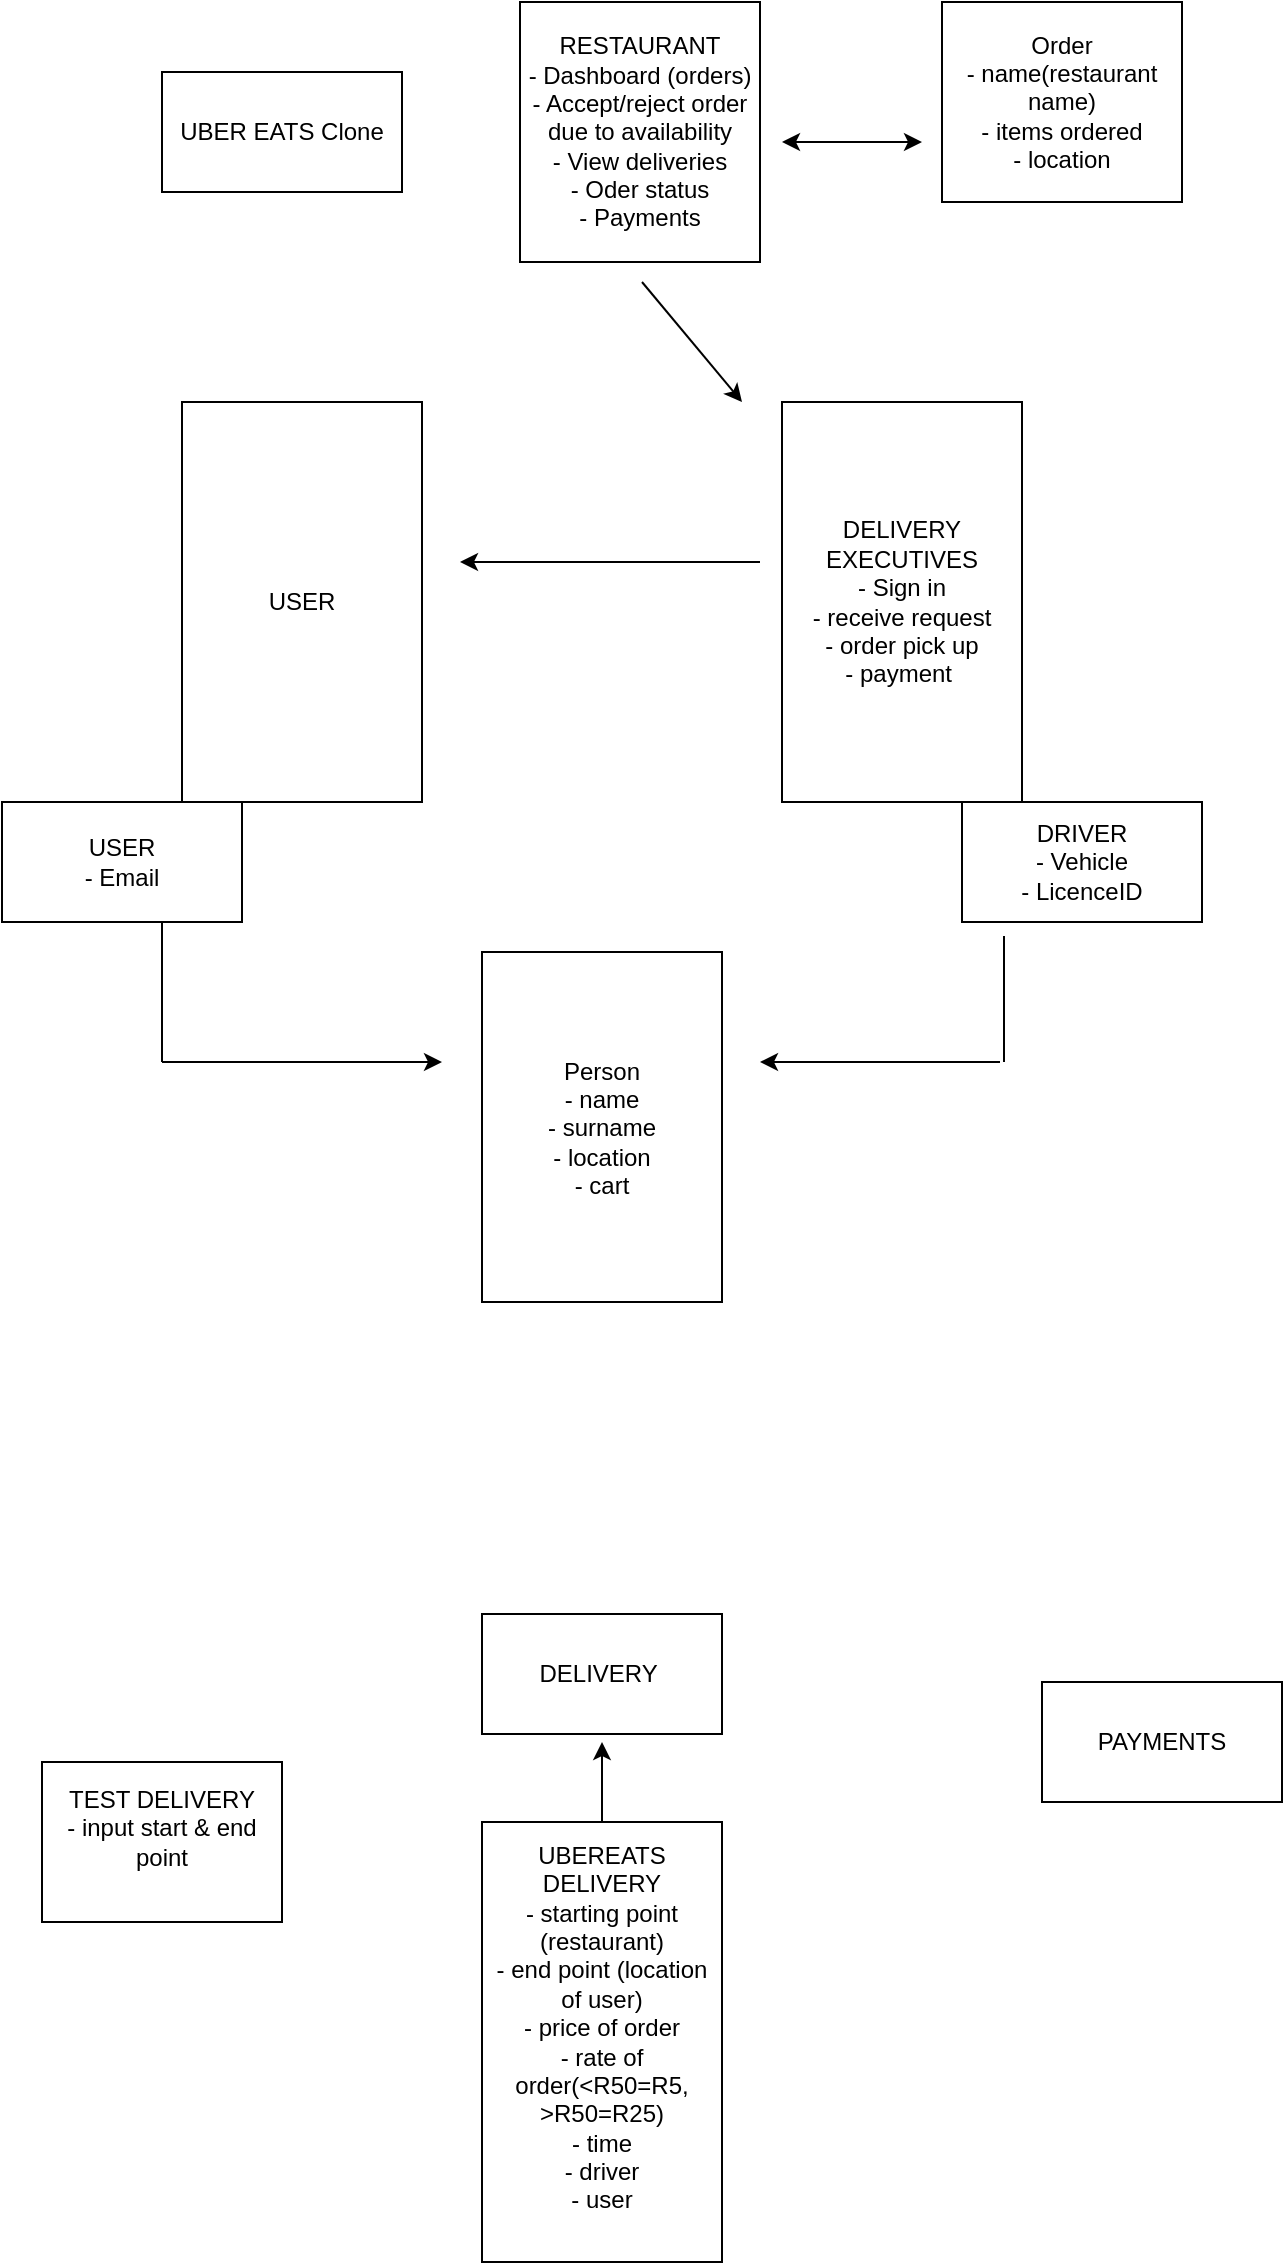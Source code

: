 <mxfile version="13.6.2" type="device" pages="2"><diagram id="C5RBs43oDa-KdzZeNtuy" name="Page-1"><mxGraphModel dx="1695" dy="450" grid="1" gridSize="10" guides="1" tooltips="1" connect="1" arrows="1" fold="1" page="1" pageScale="1" pageWidth="827" pageHeight="1169" math="0" shadow="0"><root><mxCell id="WIyWlLk6GJQsqaUBKTNV-0"/><mxCell id="WIyWlLk6GJQsqaUBKTNV-1" parent="WIyWlLk6GJQsqaUBKTNV-0"/><mxCell id="ZIEQpLOfYZyHZlHQG3eW-0" value="UBER EATS Clone" style="rounded=0;whiteSpace=wrap;html=1;" parent="WIyWlLk6GJQsqaUBKTNV-1" vertex="1"><mxGeometry x="70" y="115" width="120" height="60" as="geometry"/></mxCell><mxCell id="ZIEQpLOfYZyHZlHQG3eW-2" value="RESTAURANT&lt;br&gt;- Dashboard (orders)&lt;br&gt;- Accept/reject order due to availability&lt;br&gt;- View deliveries&lt;br&gt;- Oder status&lt;br&gt;- Payments&lt;br&gt;" style="rounded=0;whiteSpace=wrap;html=1;" parent="WIyWlLk6GJQsqaUBKTNV-1" vertex="1"><mxGeometry x="249" y="80" width="120" height="130" as="geometry"/></mxCell><mxCell id="ZIEQpLOfYZyHZlHQG3eW-3" value="USER" style="rounded=0;whiteSpace=wrap;html=1;" parent="WIyWlLk6GJQsqaUBKTNV-1" vertex="1"><mxGeometry x="80" y="280" width="120" height="200" as="geometry"/></mxCell><mxCell id="ZIEQpLOfYZyHZlHQG3eW-4" value="DELIVERY EXECUTIVES&lt;br&gt;- Sign in&lt;br&gt;- receive request&lt;br&gt;- order pick up&lt;br&gt;- payment&amp;nbsp;" style="rounded=0;whiteSpace=wrap;html=1;align=center;" parent="WIyWlLk6GJQsqaUBKTNV-1" vertex="1"><mxGeometry x="380" y="280" width="120" height="200" as="geometry"/></mxCell><mxCell id="ZIEQpLOfYZyHZlHQG3eW-5" value="" style="endArrow=classic;html=1;" parent="WIyWlLk6GJQsqaUBKTNV-1" edge="1"><mxGeometry width="50" height="50" relative="1" as="geometry"><mxPoint x="310" y="220" as="sourcePoint"/><mxPoint x="360" y="280" as="targetPoint"/></mxGeometry></mxCell><mxCell id="ZIEQpLOfYZyHZlHQG3eW-7" value="" style="endArrow=classic;html=1;" parent="WIyWlLk6GJQsqaUBKTNV-1" edge="1"><mxGeometry width="50" height="50" relative="1" as="geometry"><mxPoint x="369" y="360" as="sourcePoint"/><mxPoint x="219" y="360" as="targetPoint"/></mxGeometry></mxCell><mxCell id="ZgQegAeUvM4T2FBOD14e-0" value="DRIVER&lt;br&gt;- Vehicle&lt;br&gt;- LicenceID" style="rounded=0;whiteSpace=wrap;html=1;" parent="WIyWlLk6GJQsqaUBKTNV-1" vertex="1"><mxGeometry x="470" y="480" width="120" height="60" as="geometry"/></mxCell><mxCell id="ZgQegAeUvM4T2FBOD14e-1" value="" style="endArrow=none;html=1;" parent="WIyWlLk6GJQsqaUBKTNV-1" edge="1"><mxGeometry width="50" height="50" relative="1" as="geometry"><mxPoint x="70" y="600" as="sourcePoint"/><mxPoint x="70" y="610" as="targetPoint"/><Array as="points"><mxPoint x="70" y="535"/></Array></mxGeometry></mxCell><mxCell id="ZgQegAeUvM4T2FBOD14e-2" value="" style="endArrow=none;html=1;entryX=0.175;entryY=1.117;entryDx=0;entryDy=0;entryPerimeter=0;" parent="WIyWlLk6GJQsqaUBKTNV-1" target="ZgQegAeUvM4T2FBOD14e-0" edge="1"><mxGeometry width="50" height="50" relative="1" as="geometry"><mxPoint x="491" y="610" as="sourcePoint"/><mxPoint x="560" y="630" as="targetPoint"/></mxGeometry></mxCell><mxCell id="ZgQegAeUvM4T2FBOD14e-4" value="" style="endArrow=classic;html=1;" parent="WIyWlLk6GJQsqaUBKTNV-1" edge="1"><mxGeometry width="50" height="50" relative="1" as="geometry"><mxPoint x="489" y="610" as="sourcePoint"/><mxPoint x="369" y="610" as="targetPoint"/></mxGeometry></mxCell><mxCell id="ZgQegAeUvM4T2FBOD14e-5" value="USER&lt;br&gt;- Email" style="rounded=0;whiteSpace=wrap;html=1;" parent="WIyWlLk6GJQsqaUBKTNV-1" vertex="1"><mxGeometry x="-10" y="480" width="120" height="60" as="geometry"/></mxCell><mxCell id="ZgQegAeUvM4T2FBOD14e-6" value="" style="endArrow=classic;html=1;" parent="WIyWlLk6GJQsqaUBKTNV-1" edge="1"><mxGeometry width="50" height="50" relative="1" as="geometry"><mxPoint x="70" y="610" as="sourcePoint"/><mxPoint x="210" y="610" as="targetPoint"/></mxGeometry></mxCell><mxCell id="ZgQegAeUvM4T2FBOD14e-7" value="DELIVERY&amp;nbsp;" style="rounded=0;whiteSpace=wrap;html=1;" parent="WIyWlLk6GJQsqaUBKTNV-1" vertex="1"><mxGeometry x="230" y="886" width="120" height="60" as="geometry"/></mxCell><mxCell id="nN2RxJ2Pre60j7p1yIGP-0" style="edgeStyle=orthogonalEdgeStyle;rounded=0;orthogonalLoop=1;jettySize=auto;html=1;exitX=0.5;exitY=0;exitDx=0;exitDy=0;" parent="WIyWlLk6GJQsqaUBKTNV-1" source="ZgQegAeUvM4T2FBOD14e-8" edge="1"><mxGeometry relative="1" as="geometry"><mxPoint x="290" y="950" as="targetPoint"/></mxGeometry></mxCell><mxCell id="ZgQegAeUvM4T2FBOD14e-8" value="UBEREATS DELIVERY&lt;br&gt;- starting point (restaurant)&lt;br&gt;- end point (location of user)&lt;br&gt;- price of order&lt;br&gt;- rate of order(&amp;lt;R50=R5, &amp;gt;R50=R25)&lt;br&gt;- time&lt;br&gt;- driver&lt;br&gt;- user&lt;br&gt;&lt;br&gt;" style="rounded=0;whiteSpace=wrap;html=1;" parent="WIyWlLk6GJQsqaUBKTNV-1" vertex="1"><mxGeometry x="230" y="990" width="120" height="220" as="geometry"/></mxCell><mxCell id="nN2RxJ2Pre60j7p1yIGP-1" value="PAYMENTS" style="rounded=0;whiteSpace=wrap;html=1;" parent="WIyWlLk6GJQsqaUBKTNV-1" vertex="1"><mxGeometry x="510" y="920" width="120" height="60" as="geometry"/></mxCell><mxCell id="nN2RxJ2Pre60j7p1yIGP-2" value="TEST DELIVERY&lt;br&gt;- input start &amp;amp; end point&lt;br&gt;&lt;br&gt;" style="rounded=0;whiteSpace=wrap;html=1;" parent="WIyWlLk6GJQsqaUBKTNV-1" vertex="1"><mxGeometry x="10" y="960" width="120" height="80" as="geometry"/></mxCell><mxCell id="Lvu28HqABiv9g2bFiOj--1" value="Person&lt;br&gt;- name&lt;br&gt;- surname&lt;br&gt;- location&lt;br&gt;- cart" style="rounded=0;whiteSpace=wrap;html=1;" vertex="1" parent="WIyWlLk6GJQsqaUBKTNV-1"><mxGeometry x="230" y="555" width="120" height="175" as="geometry"/></mxCell><mxCell id="Lvu28HqABiv9g2bFiOj--3" value="Order&lt;br&gt;- name(restaurant name)&lt;br&gt;- items ordered&lt;br&gt;- location" style="rounded=0;whiteSpace=wrap;html=1;" vertex="1" parent="WIyWlLk6GJQsqaUBKTNV-1"><mxGeometry x="460" y="80" width="120" height="100" as="geometry"/></mxCell><mxCell id="Lvu28HqABiv9g2bFiOj--4" value="" style="endArrow=classic;startArrow=classic;html=1;" edge="1" parent="WIyWlLk6GJQsqaUBKTNV-1"><mxGeometry width="50" height="50" relative="1" as="geometry"><mxPoint x="380" y="150" as="sourcePoint"/><mxPoint x="450" y="150" as="targetPoint"/></mxGeometry></mxCell></root></mxGraphModel></diagram><diagram id="knLxJZg8oT96X1wlebXH" name="Page-2"><mxGraphModel dx="723" dy="375" grid="1" gridSize="10" guides="1" tooltips="1" connect="1" arrows="1" fold="1" page="1" pageScale="1" pageWidth="850" pageHeight="1100" math="0" shadow="0"><root><mxCell id="tMwFafnUFPTEM_8ij704-0"/><mxCell id="tMwFafnUFPTEM_8ij704-1" parent="tMwFafnUFPTEM_8ij704-0"/></root></mxGraphModel></diagram></mxfile>